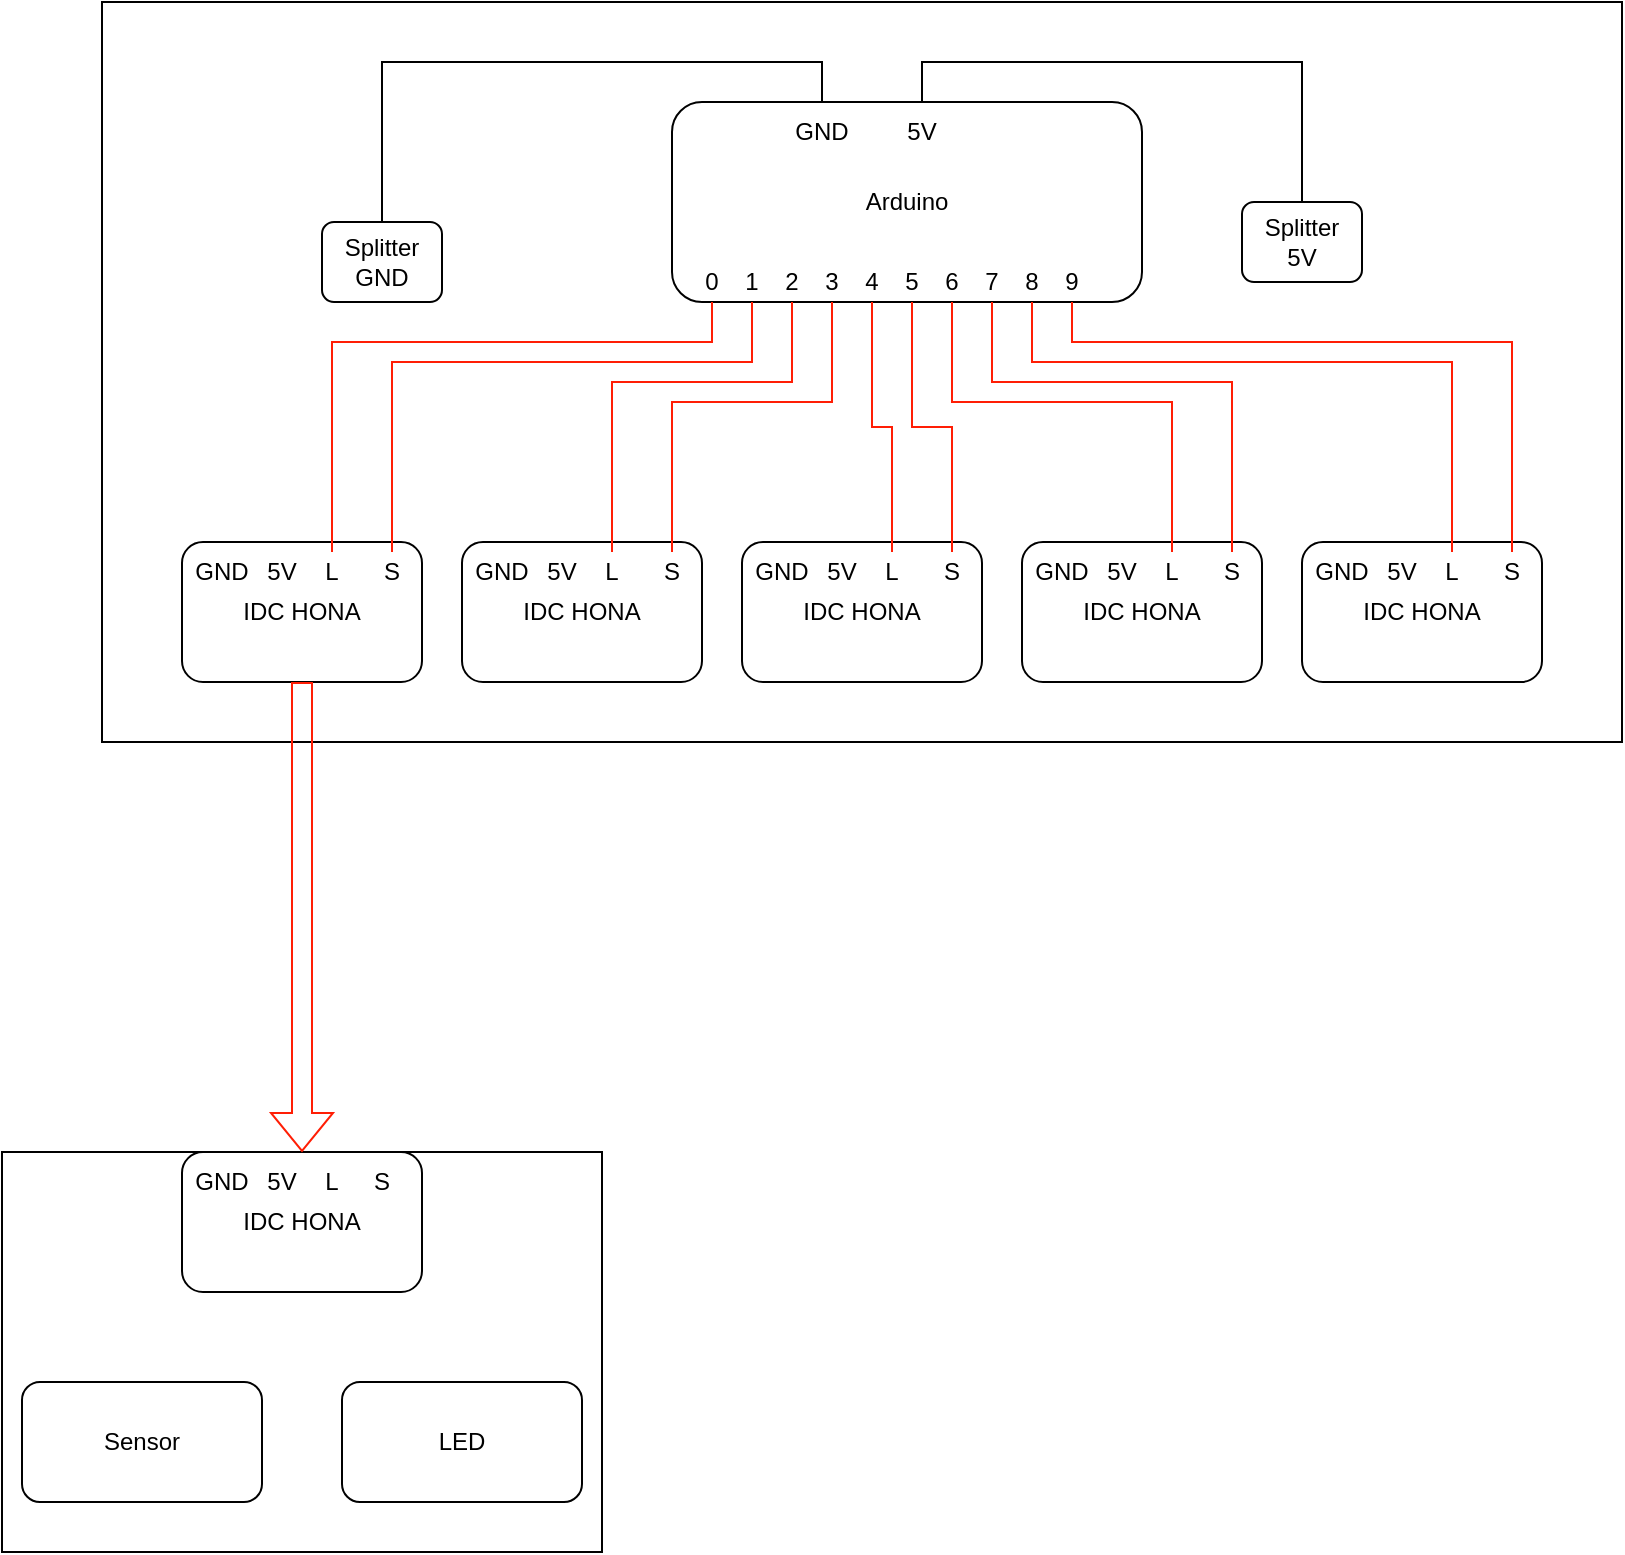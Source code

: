 <mxfile version="20.5.3" type="device"><diagram id="69EkGZMzpE3YjlyKjqhW" name="Sida-1"><mxGraphModel dx="920" dy="513" grid="1" gridSize="10" guides="1" tooltips="1" connect="1" arrows="1" fold="1" page="1" pageScale="1" pageWidth="827" pageHeight="1169" math="0" shadow="0"><root><mxCell id="0"/><mxCell id="1" parent="0"/><mxCell id="j8euinIYoDsvUS9Ca2qE-2" value="" style="rounded=0;whiteSpace=wrap;html=1;" vertex="1" parent="1"><mxGeometry x="100" width="760" height="370" as="geometry"/></mxCell><mxCell id="j8euinIYoDsvUS9Ca2qE-1" value="Arduino" style="rounded=1;whiteSpace=wrap;html=1;" vertex="1" parent="1"><mxGeometry x="385" y="50" width="235" height="100" as="geometry"/></mxCell><mxCell id="j8euinIYoDsvUS9Ca2qE-3" value="IDC HONA" style="rounded=1;whiteSpace=wrap;html=1;" vertex="1" parent="1"><mxGeometry x="140" y="270" width="120" height="70" as="geometry"/></mxCell><mxCell id="j8euinIYoDsvUS9Ca2qE-11" style="edgeStyle=orthogonalEdgeStyle;rounded=0;orthogonalLoop=1;jettySize=auto;html=1;entryX=0.5;entryY=0;entryDx=0;entryDy=0;exitX=0.5;exitY=0;exitDx=0;exitDy=0;endArrow=none;endFill=0;" edge="1" parent="1" source="j8euinIYoDsvUS9Ca2qE-8" target="j8euinIYoDsvUS9Ca2qE-10"><mxGeometry relative="1" as="geometry"/></mxCell><mxCell id="j8euinIYoDsvUS9Ca2qE-8" value="GND" style="text;html=1;strokeColor=none;fillColor=none;align=center;verticalAlign=middle;whiteSpace=wrap;rounded=0;" vertex="1" parent="1"><mxGeometry x="430" y="50" width="60" height="30" as="geometry"/></mxCell><mxCell id="j8euinIYoDsvUS9Ca2qE-13" style="edgeStyle=orthogonalEdgeStyle;rounded=0;orthogonalLoop=1;jettySize=auto;html=1;exitX=0.5;exitY=0;exitDx=0;exitDy=0;entryX=0.5;entryY=0;entryDx=0;entryDy=0;endArrow=none;endFill=0;" edge="1" parent="1" source="j8euinIYoDsvUS9Ca2qE-9" target="j8euinIYoDsvUS9Ca2qE-12"><mxGeometry relative="1" as="geometry"><Array as="points"><mxPoint x="510" y="30"/><mxPoint x="700" y="30"/></Array></mxGeometry></mxCell><mxCell id="j8euinIYoDsvUS9Ca2qE-9" value="5V" style="text;html=1;strokeColor=none;fillColor=none;align=center;verticalAlign=middle;whiteSpace=wrap;rounded=0;" vertex="1" parent="1"><mxGeometry x="480" y="50" width="60" height="30" as="geometry"/></mxCell><mxCell id="j8euinIYoDsvUS9Ca2qE-10" value="Splitter&lt;br&gt;GND" style="rounded=1;whiteSpace=wrap;html=1;" vertex="1" parent="1"><mxGeometry x="210" y="110" width="60" height="40" as="geometry"/></mxCell><mxCell id="j8euinIYoDsvUS9Ca2qE-12" value="Splitter&lt;br&gt;5V" style="rounded=1;whiteSpace=wrap;html=1;" vertex="1" parent="1"><mxGeometry x="670" y="100" width="60" height="40" as="geometry"/></mxCell><mxCell id="j8euinIYoDsvUS9Ca2qE-15" value="GND" style="text;html=1;strokeColor=none;fillColor=none;align=center;verticalAlign=middle;whiteSpace=wrap;rounded=0;" vertex="1" parent="1"><mxGeometry x="140" y="275" width="40" height="20" as="geometry"/></mxCell><mxCell id="j8euinIYoDsvUS9Ca2qE-16" value="L" style="text;html=1;strokeColor=none;fillColor=none;align=center;verticalAlign=middle;whiteSpace=wrap;rounded=0;" vertex="1" parent="1"><mxGeometry x="200" y="275" width="30" height="20" as="geometry"/></mxCell><mxCell id="j8euinIYoDsvUS9Ca2qE-17" value="5V" style="text;html=1;strokeColor=none;fillColor=none;align=center;verticalAlign=middle;whiteSpace=wrap;rounded=0;" vertex="1" parent="1"><mxGeometry x="180" y="275" width="20" height="20" as="geometry"/></mxCell><mxCell id="j8euinIYoDsvUS9Ca2qE-18" value="S" style="text;html=1;strokeColor=none;fillColor=none;align=center;verticalAlign=middle;whiteSpace=wrap;rounded=0;" vertex="1" parent="1"><mxGeometry x="230" y="275" width="30" height="20" as="geometry"/></mxCell><mxCell id="j8euinIYoDsvUS9Ca2qE-29" value="IDC HONA" style="rounded=1;whiteSpace=wrap;html=1;" vertex="1" parent="1"><mxGeometry x="280" y="270" width="120" height="70" as="geometry"/></mxCell><mxCell id="j8euinIYoDsvUS9Ca2qE-30" value="GND" style="text;html=1;strokeColor=none;fillColor=none;align=center;verticalAlign=middle;whiteSpace=wrap;rounded=0;" vertex="1" parent="1"><mxGeometry x="280" y="275" width="40" height="20" as="geometry"/></mxCell><mxCell id="j8euinIYoDsvUS9Ca2qE-31" value="L" style="text;html=1;strokeColor=none;fillColor=none;align=center;verticalAlign=middle;whiteSpace=wrap;rounded=0;" vertex="1" parent="1"><mxGeometry x="340" y="275" width="30" height="20" as="geometry"/></mxCell><mxCell id="j8euinIYoDsvUS9Ca2qE-32" value="5V" style="text;html=1;strokeColor=none;fillColor=none;align=center;verticalAlign=middle;whiteSpace=wrap;rounded=0;" vertex="1" parent="1"><mxGeometry x="320" y="275" width="20" height="20" as="geometry"/></mxCell><mxCell id="j8euinIYoDsvUS9Ca2qE-33" value="S" style="text;html=1;strokeColor=none;fillColor=none;align=center;verticalAlign=middle;whiteSpace=wrap;rounded=0;" vertex="1" parent="1"><mxGeometry x="370" y="275" width="30" height="20" as="geometry"/></mxCell><mxCell id="j8euinIYoDsvUS9Ca2qE-34" value="IDC HONA" style="rounded=1;whiteSpace=wrap;html=1;" vertex="1" parent="1"><mxGeometry x="420" y="270" width="120" height="70" as="geometry"/></mxCell><mxCell id="j8euinIYoDsvUS9Ca2qE-35" value="GND" style="text;html=1;strokeColor=none;fillColor=none;align=center;verticalAlign=middle;whiteSpace=wrap;rounded=0;" vertex="1" parent="1"><mxGeometry x="420" y="275" width="40" height="20" as="geometry"/></mxCell><mxCell id="j8euinIYoDsvUS9Ca2qE-36" value="L" style="text;html=1;strokeColor=none;fillColor=none;align=center;verticalAlign=middle;whiteSpace=wrap;rounded=0;" vertex="1" parent="1"><mxGeometry x="480" y="275" width="30" height="20" as="geometry"/></mxCell><mxCell id="j8euinIYoDsvUS9Ca2qE-37" value="5V" style="text;html=1;strokeColor=none;fillColor=none;align=center;verticalAlign=middle;whiteSpace=wrap;rounded=0;" vertex="1" parent="1"><mxGeometry x="460" y="275" width="20" height="20" as="geometry"/></mxCell><mxCell id="j8euinIYoDsvUS9Ca2qE-38" value="S" style="text;html=1;strokeColor=none;fillColor=none;align=center;verticalAlign=middle;whiteSpace=wrap;rounded=0;" vertex="1" parent="1"><mxGeometry x="510" y="275" width="30" height="20" as="geometry"/></mxCell><mxCell id="j8euinIYoDsvUS9Ca2qE-39" value="IDC HONA" style="rounded=1;whiteSpace=wrap;html=1;" vertex="1" parent="1"><mxGeometry x="560" y="270" width="120" height="70" as="geometry"/></mxCell><mxCell id="j8euinIYoDsvUS9Ca2qE-40" value="GND" style="text;html=1;strokeColor=none;fillColor=none;align=center;verticalAlign=middle;whiteSpace=wrap;rounded=0;" vertex="1" parent="1"><mxGeometry x="560" y="275" width="40" height="20" as="geometry"/></mxCell><mxCell id="j8euinIYoDsvUS9Ca2qE-41" value="L" style="text;html=1;strokeColor=none;fillColor=none;align=center;verticalAlign=middle;whiteSpace=wrap;rounded=0;" vertex="1" parent="1"><mxGeometry x="620" y="275" width="30" height="20" as="geometry"/></mxCell><mxCell id="j8euinIYoDsvUS9Ca2qE-42" value="5V" style="text;html=1;strokeColor=none;fillColor=none;align=center;verticalAlign=middle;whiteSpace=wrap;rounded=0;" vertex="1" parent="1"><mxGeometry x="600" y="275" width="20" height="20" as="geometry"/></mxCell><mxCell id="j8euinIYoDsvUS9Ca2qE-43" value="S" style="text;html=1;strokeColor=none;fillColor=none;align=center;verticalAlign=middle;whiteSpace=wrap;rounded=0;" vertex="1" parent="1"><mxGeometry x="650" y="275" width="30" height="20" as="geometry"/></mxCell><mxCell id="j8euinIYoDsvUS9Ca2qE-44" value="IDC HONA" style="rounded=1;whiteSpace=wrap;html=1;" vertex="1" parent="1"><mxGeometry x="700" y="270" width="120" height="70" as="geometry"/></mxCell><mxCell id="j8euinIYoDsvUS9Ca2qE-45" value="GND" style="text;html=1;strokeColor=none;fillColor=none;align=center;verticalAlign=middle;whiteSpace=wrap;rounded=0;" vertex="1" parent="1"><mxGeometry x="700" y="275" width="40" height="20" as="geometry"/></mxCell><mxCell id="j8euinIYoDsvUS9Ca2qE-46" value="L" style="text;html=1;strokeColor=none;fillColor=none;align=center;verticalAlign=middle;whiteSpace=wrap;rounded=0;" vertex="1" parent="1"><mxGeometry x="760" y="275" width="30" height="20" as="geometry"/></mxCell><mxCell id="j8euinIYoDsvUS9Ca2qE-47" value="5V" style="text;html=1;strokeColor=none;fillColor=none;align=center;verticalAlign=middle;whiteSpace=wrap;rounded=0;" vertex="1" parent="1"><mxGeometry x="740" y="275" width="20" height="20" as="geometry"/></mxCell><mxCell id="j8euinIYoDsvUS9Ca2qE-48" value="S" style="text;html=1;strokeColor=none;fillColor=none;align=center;verticalAlign=middle;whiteSpace=wrap;rounded=0;" vertex="1" parent="1"><mxGeometry x="790" y="275" width="30" height="20" as="geometry"/></mxCell><mxCell id="j8euinIYoDsvUS9Ca2qE-68" style="edgeStyle=orthogonalEdgeStyle;rounded=0;orthogonalLoop=1;jettySize=auto;html=1;exitX=0.5;exitY=1;exitDx=0;exitDy=0;entryX=0.5;entryY=0;entryDx=0;entryDy=0;strokeColor=#FF1E05;endArrow=none;endFill=0;" edge="1" parent="1" source="j8euinIYoDsvUS9Ca2qE-59" target="j8euinIYoDsvUS9Ca2qE-16"><mxGeometry relative="1" as="geometry"><Array as="points"><mxPoint x="405" y="170"/><mxPoint x="215" y="170"/></Array></mxGeometry></mxCell><mxCell id="j8euinIYoDsvUS9Ca2qE-59" value="0" style="text;html=1;strokeColor=none;fillColor=none;align=center;verticalAlign=middle;whiteSpace=wrap;rounded=0;" vertex="1" parent="1"><mxGeometry x="390" y="130" width="30" height="20" as="geometry"/></mxCell><mxCell id="j8euinIYoDsvUS9Ca2qE-69" style="edgeStyle=orthogonalEdgeStyle;rounded=0;orthogonalLoop=1;jettySize=auto;html=1;entryX=0.5;entryY=0;entryDx=0;entryDy=0;strokeColor=#FF1E05;endArrow=none;endFill=0;" edge="1" parent="1" source="j8euinIYoDsvUS9Ca2qE-60" target="j8euinIYoDsvUS9Ca2qE-18"><mxGeometry relative="1" as="geometry"><Array as="points"><mxPoint x="425" y="180"/><mxPoint x="245" y="180"/></Array></mxGeometry></mxCell><mxCell id="j8euinIYoDsvUS9Ca2qE-60" value="1" style="text;html=1;strokeColor=none;fillColor=none;align=center;verticalAlign=middle;whiteSpace=wrap;rounded=0;" vertex="1" parent="1"><mxGeometry x="410" y="130" width="30" height="20" as="geometry"/></mxCell><mxCell id="j8euinIYoDsvUS9Ca2qE-70" style="edgeStyle=orthogonalEdgeStyle;rounded=0;orthogonalLoop=1;jettySize=auto;html=1;exitX=0.5;exitY=1;exitDx=0;exitDy=0;entryX=0.5;entryY=0;entryDx=0;entryDy=0;strokeColor=#FF1E05;endArrow=none;endFill=0;" edge="1" parent="1" source="j8euinIYoDsvUS9Ca2qE-61" target="j8euinIYoDsvUS9Ca2qE-31"><mxGeometry relative="1" as="geometry"><Array as="points"><mxPoint x="445" y="190"/><mxPoint x="355" y="190"/></Array></mxGeometry></mxCell><mxCell id="j8euinIYoDsvUS9Ca2qE-61" value="2" style="text;html=1;strokeColor=none;fillColor=none;align=center;verticalAlign=middle;whiteSpace=wrap;rounded=0;" vertex="1" parent="1"><mxGeometry x="430" y="130" width="30" height="20" as="geometry"/></mxCell><mxCell id="j8euinIYoDsvUS9Ca2qE-72" style="edgeStyle=orthogonalEdgeStyle;rounded=0;orthogonalLoop=1;jettySize=auto;html=1;entryX=0.5;entryY=0;entryDx=0;entryDy=0;strokeColor=#FF1E05;endArrow=none;endFill=0;" edge="1" parent="1" source="j8euinIYoDsvUS9Ca2qE-62" target="j8euinIYoDsvUS9Ca2qE-33"><mxGeometry relative="1" as="geometry"><Array as="points"><mxPoint x="465" y="200"/><mxPoint x="385" y="200"/></Array></mxGeometry></mxCell><mxCell id="j8euinIYoDsvUS9Ca2qE-62" value="3" style="text;html=1;strokeColor=none;fillColor=none;align=center;verticalAlign=middle;whiteSpace=wrap;rounded=0;" vertex="1" parent="1"><mxGeometry x="450" y="130" width="30" height="20" as="geometry"/></mxCell><mxCell id="j8euinIYoDsvUS9Ca2qE-73" style="edgeStyle=orthogonalEdgeStyle;rounded=0;orthogonalLoop=1;jettySize=auto;html=1;entryX=0.5;entryY=0;entryDx=0;entryDy=0;strokeColor=#FF1E05;endArrow=none;endFill=0;" edge="1" parent="1" source="j8euinIYoDsvUS9Ca2qE-63" target="j8euinIYoDsvUS9Ca2qE-36"><mxGeometry relative="1" as="geometry"/></mxCell><mxCell id="j8euinIYoDsvUS9Ca2qE-63" value="4" style="text;html=1;strokeColor=none;fillColor=none;align=center;verticalAlign=middle;whiteSpace=wrap;rounded=0;" vertex="1" parent="1"><mxGeometry x="470" y="130" width="30" height="20" as="geometry"/></mxCell><mxCell id="j8euinIYoDsvUS9Ca2qE-74" style="edgeStyle=orthogonalEdgeStyle;rounded=0;orthogonalLoop=1;jettySize=auto;html=1;entryX=0.5;entryY=0;entryDx=0;entryDy=0;strokeColor=#FF1E05;endArrow=none;endFill=0;" edge="1" parent="1" source="j8euinIYoDsvUS9Ca2qE-64" target="j8euinIYoDsvUS9Ca2qE-38"><mxGeometry relative="1" as="geometry"/></mxCell><mxCell id="j8euinIYoDsvUS9Ca2qE-64" value="5" style="text;html=1;strokeColor=none;fillColor=none;align=center;verticalAlign=middle;whiteSpace=wrap;rounded=0;" vertex="1" parent="1"><mxGeometry x="490" y="130" width="30" height="20" as="geometry"/></mxCell><mxCell id="j8euinIYoDsvUS9Ca2qE-78" style="edgeStyle=orthogonalEdgeStyle;rounded=0;orthogonalLoop=1;jettySize=auto;html=1;exitX=0.5;exitY=1;exitDx=0;exitDy=0;entryX=0.5;entryY=0;entryDx=0;entryDy=0;strokeColor=#FF1E05;endArrow=none;endFill=0;" edge="1" parent="1" source="j8euinIYoDsvUS9Ca2qE-65" target="j8euinIYoDsvUS9Ca2qE-41"><mxGeometry relative="1" as="geometry"><Array as="points"><mxPoint x="525" y="200"/><mxPoint x="635" y="200"/></Array></mxGeometry></mxCell><mxCell id="j8euinIYoDsvUS9Ca2qE-65" value="6" style="text;html=1;strokeColor=none;fillColor=none;align=center;verticalAlign=middle;whiteSpace=wrap;rounded=0;" vertex="1" parent="1"><mxGeometry x="510" y="130" width="30" height="20" as="geometry"/></mxCell><mxCell id="j8euinIYoDsvUS9Ca2qE-79" style="edgeStyle=orthogonalEdgeStyle;rounded=0;orthogonalLoop=1;jettySize=auto;html=1;entryX=0.5;entryY=0;entryDx=0;entryDy=0;strokeColor=#FF1E05;endArrow=none;endFill=0;" edge="1" parent="1" source="j8euinIYoDsvUS9Ca2qE-75" target="j8euinIYoDsvUS9Ca2qE-43"><mxGeometry relative="1" as="geometry"><Array as="points"><mxPoint x="545" y="190"/><mxPoint x="665" y="190"/></Array></mxGeometry></mxCell><mxCell id="j8euinIYoDsvUS9Ca2qE-75" value="7" style="text;html=1;strokeColor=none;fillColor=none;align=center;verticalAlign=middle;whiteSpace=wrap;rounded=0;" vertex="1" parent="1"><mxGeometry x="530" y="130" width="30" height="20" as="geometry"/></mxCell><mxCell id="j8euinIYoDsvUS9Ca2qE-80" style="edgeStyle=orthogonalEdgeStyle;rounded=0;orthogonalLoop=1;jettySize=auto;html=1;entryX=0.5;entryY=0;entryDx=0;entryDy=0;strokeColor=#FF1E05;endArrow=none;endFill=0;" edge="1" parent="1" source="j8euinIYoDsvUS9Ca2qE-76" target="j8euinIYoDsvUS9Ca2qE-46"><mxGeometry relative="1" as="geometry"><Array as="points"><mxPoint x="565" y="180"/><mxPoint x="775" y="180"/></Array></mxGeometry></mxCell><mxCell id="j8euinIYoDsvUS9Ca2qE-76" value="8" style="text;html=1;strokeColor=none;fillColor=none;align=center;verticalAlign=middle;whiteSpace=wrap;rounded=0;" vertex="1" parent="1"><mxGeometry x="550" y="130" width="30" height="20" as="geometry"/></mxCell><mxCell id="j8euinIYoDsvUS9Ca2qE-81" style="edgeStyle=orthogonalEdgeStyle;rounded=0;orthogonalLoop=1;jettySize=auto;html=1;entryX=0.5;entryY=0;entryDx=0;entryDy=0;strokeColor=#FF1E05;endArrow=none;endFill=0;" edge="1" parent="1" source="j8euinIYoDsvUS9Ca2qE-77" target="j8euinIYoDsvUS9Ca2qE-48"><mxGeometry relative="1" as="geometry"><Array as="points"><mxPoint x="585" y="170"/><mxPoint x="805" y="170"/></Array></mxGeometry></mxCell><mxCell id="j8euinIYoDsvUS9Ca2qE-77" value="9" style="text;html=1;strokeColor=none;fillColor=none;align=center;verticalAlign=middle;whiteSpace=wrap;rounded=0;" vertex="1" parent="1"><mxGeometry x="570" y="130" width="30" height="20" as="geometry"/></mxCell><mxCell id="j8euinIYoDsvUS9Ca2qE-82" value="" style="rounded=0;whiteSpace=wrap;html=1;" vertex="1" parent="1"><mxGeometry x="50" y="575" width="300" height="200" as="geometry"/></mxCell><mxCell id="j8euinIYoDsvUS9Ca2qE-84" value="IDC HONA" style="rounded=1;whiteSpace=wrap;html=1;" vertex="1" parent="1"><mxGeometry x="140" y="575" width="120" height="70" as="geometry"/></mxCell><mxCell id="j8euinIYoDsvUS9Ca2qE-85" value="GND" style="text;html=1;strokeColor=none;fillColor=none;align=center;verticalAlign=middle;whiteSpace=wrap;rounded=0;" vertex="1" parent="1"><mxGeometry x="140" y="580" width="40" height="20" as="geometry"/></mxCell><mxCell id="j8euinIYoDsvUS9Ca2qE-86" value="L" style="text;html=1;strokeColor=none;fillColor=none;align=center;verticalAlign=middle;whiteSpace=wrap;rounded=0;" vertex="1" parent="1"><mxGeometry x="200" y="580" width="30" height="20" as="geometry"/></mxCell><mxCell id="j8euinIYoDsvUS9Ca2qE-87" value="5V" style="text;html=1;strokeColor=none;fillColor=none;align=center;verticalAlign=middle;whiteSpace=wrap;rounded=0;" vertex="1" parent="1"><mxGeometry x="180" y="580" width="20" height="20" as="geometry"/></mxCell><mxCell id="j8euinIYoDsvUS9Ca2qE-88" value="S" style="text;html=1;strokeColor=none;fillColor=none;align=center;verticalAlign=middle;whiteSpace=wrap;rounded=0;" vertex="1" parent="1"><mxGeometry x="225" y="580" width="30" height="20" as="geometry"/></mxCell><mxCell id="j8euinIYoDsvUS9Ca2qE-89" value="" style="shape=flexArrow;endArrow=classic;html=1;rounded=0;strokeColor=#FF1E05;exitX=0.5;exitY=1;exitDx=0;exitDy=0;entryX=0.5;entryY=0;entryDx=0;entryDy=0;" edge="1" parent="1" source="j8euinIYoDsvUS9Ca2qE-3" target="j8euinIYoDsvUS9Ca2qE-84"><mxGeometry width="50" height="50" relative="1" as="geometry"><mxPoint x="370" y="550" as="sourcePoint"/><mxPoint x="420" y="500" as="targetPoint"/></mxGeometry></mxCell><mxCell id="j8euinIYoDsvUS9Ca2qE-90" value="Sensor" style="rounded=1;whiteSpace=wrap;html=1;" vertex="1" parent="1"><mxGeometry x="60" y="690" width="120" height="60" as="geometry"/></mxCell><mxCell id="j8euinIYoDsvUS9Ca2qE-91" value="LED" style="rounded=1;whiteSpace=wrap;html=1;" vertex="1" parent="1"><mxGeometry x="220" y="690" width="120" height="60" as="geometry"/></mxCell></root></mxGraphModel></diagram></mxfile>